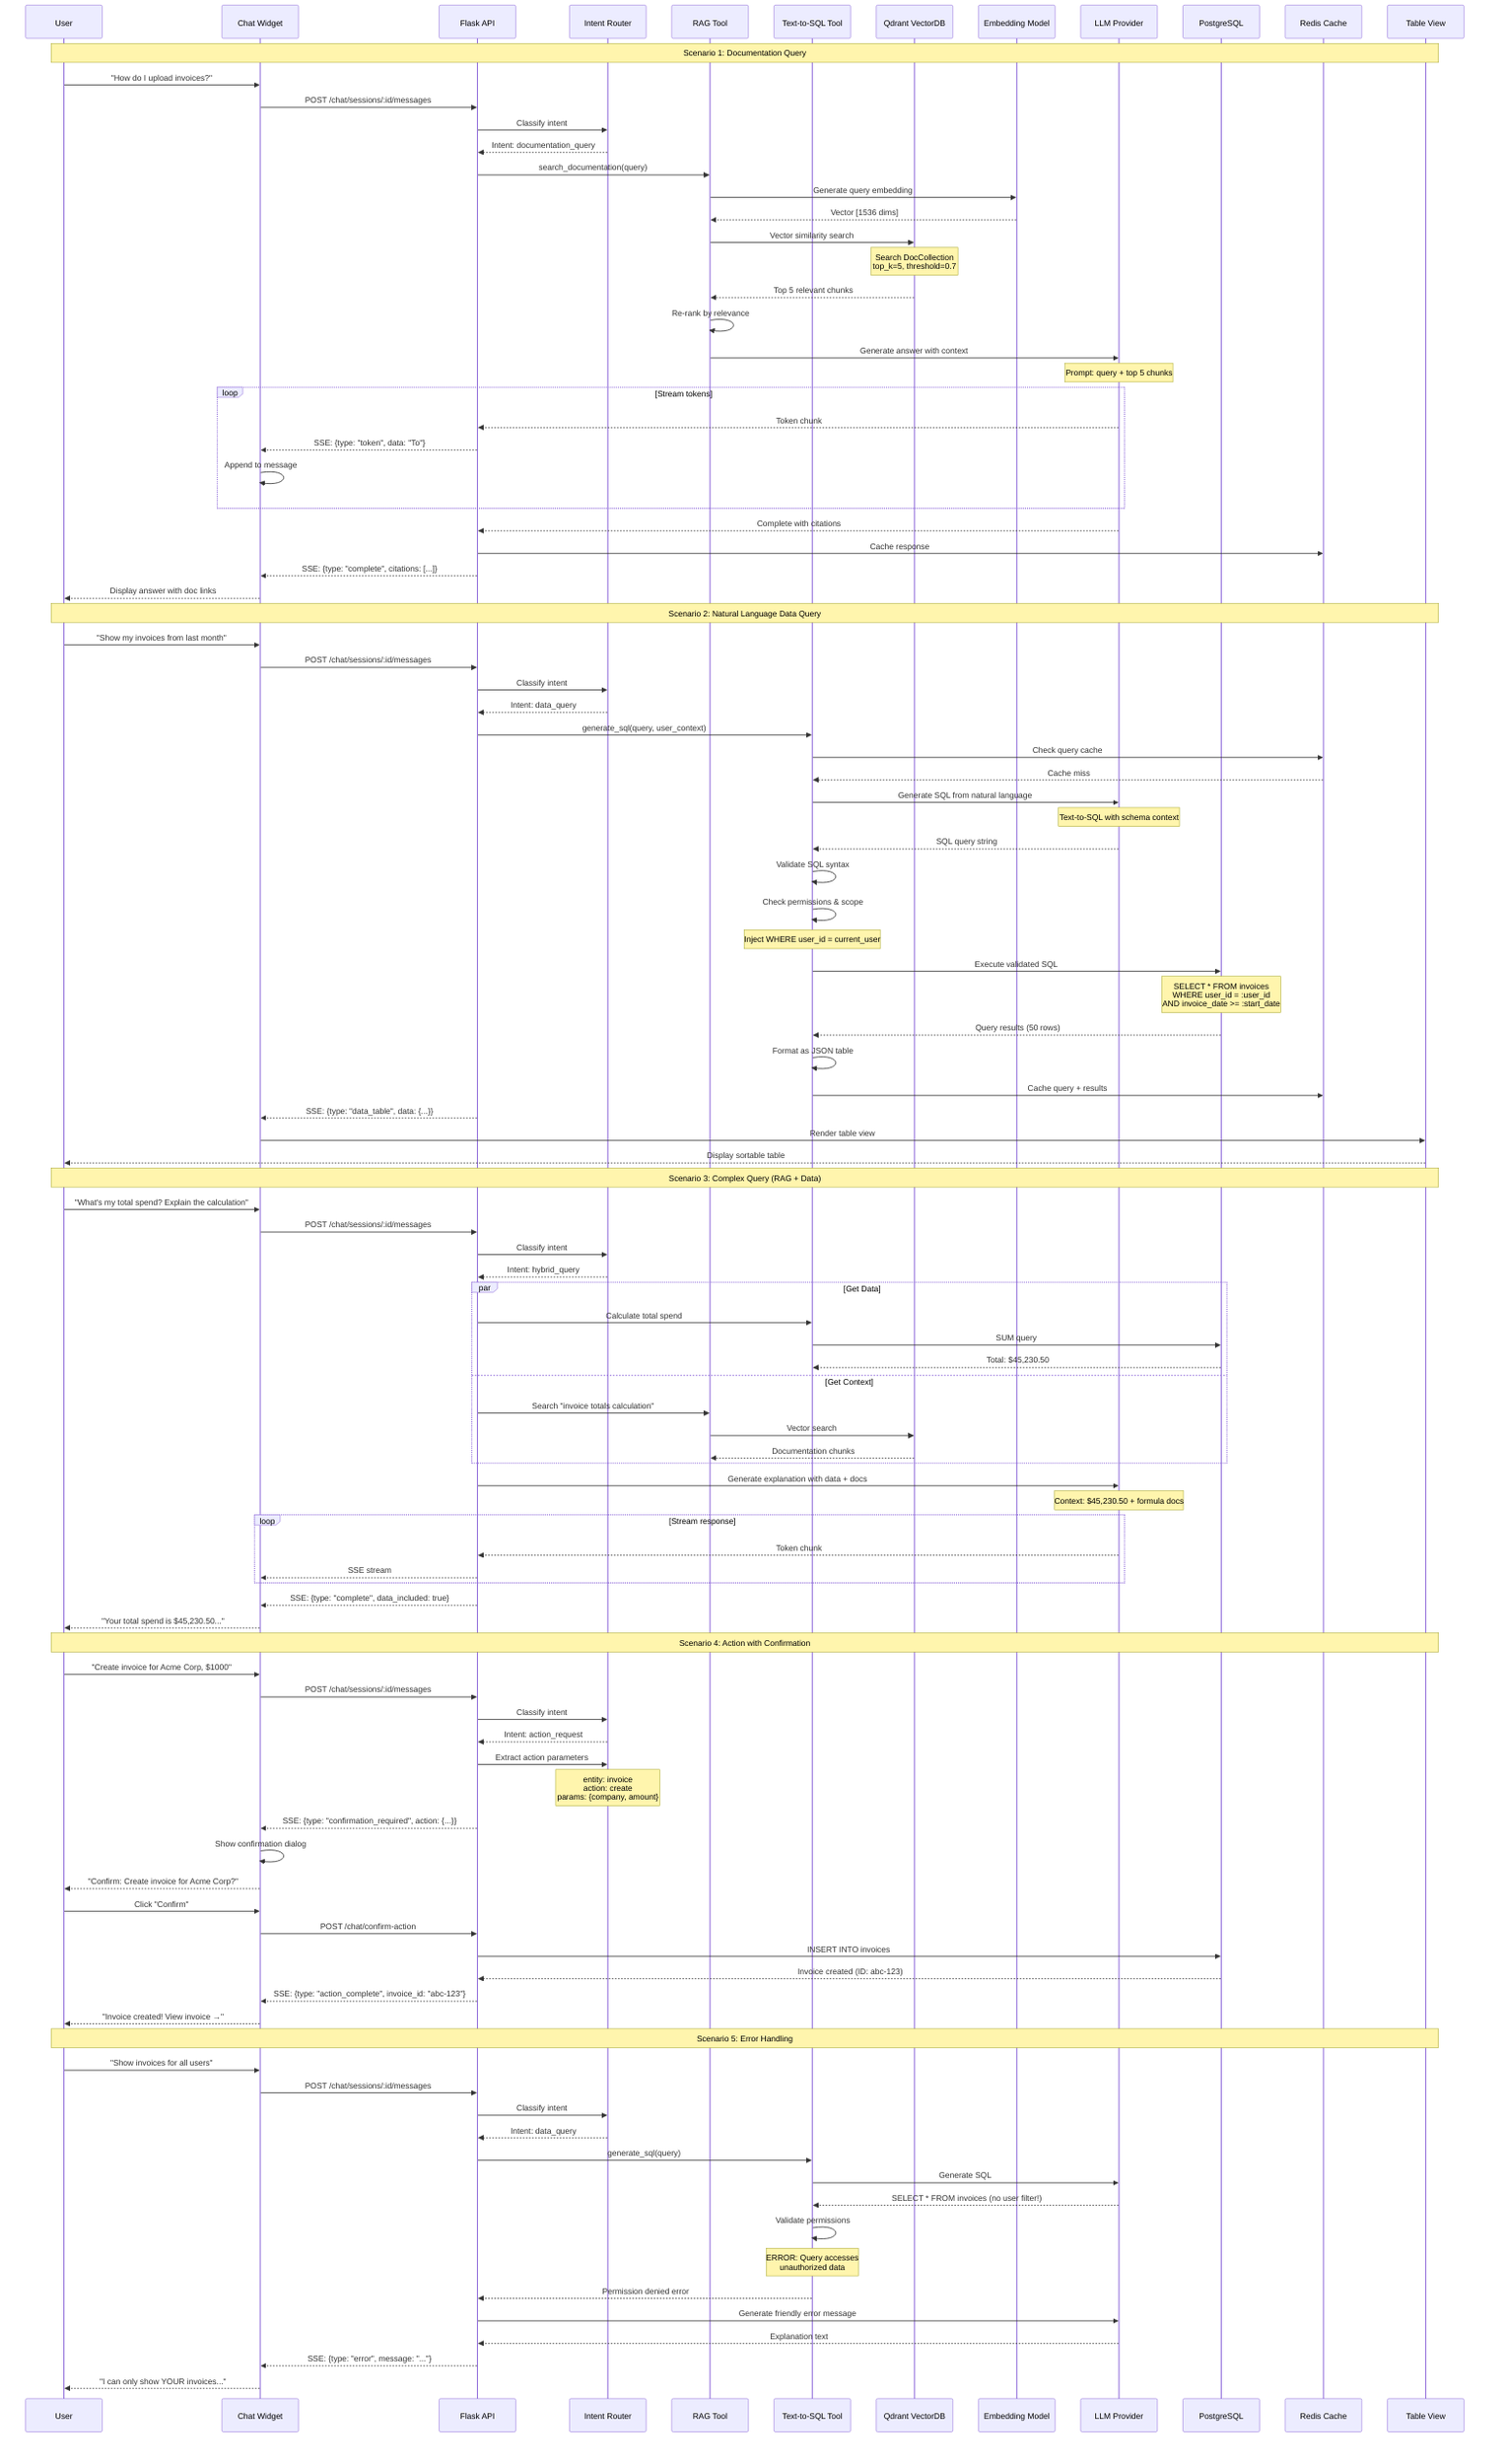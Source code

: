 sequenceDiagram
    %% Chat Agent Data Flow - Complete Interaction Patterns

    participant User
    participant ChatUI as Chat Widget
    participant API as Flask API
    participant Intent as Intent Router
    participant RAG as RAG Tool
    participant SQL as Text-to-SQL Tool
    participant Qdrant as Qdrant VectorDB
    participant Embed as Embedding Model
    participant LLM as LLM Provider
    participant DB as PostgreSQL
    participant Redis as Redis Cache
    participant Table as Table View

    %% Scenario 1: Documentation Query with RAG
    Note over User,Table: Scenario 1: Documentation Query
    User->>ChatUI: "How do I upload invoices?"
    ChatUI->>API: POST /chat/sessions/:id/messages
    API->>Intent: Classify intent
    Intent-->>API: Intent: documentation_query

    API->>RAG: search_documentation(query)
    RAG->>Embed: Generate query embedding
    Embed-->>RAG: Vector [1536 dims]

    RAG->>Qdrant: Vector similarity search
    Note over Qdrant: Search DocCollection<br/>top_k=5, threshold=0.7
    Qdrant-->>RAG: Top 5 relevant chunks

    RAG->>RAG: Re-rank by relevance
    RAG->>LLM: Generate answer with context
    Note over LLM: Prompt: query + top 5 chunks

    loop Stream tokens
        LLM-->>API: Token chunk
        API-->>ChatUI: SSE: {type: "token", data: "To"}
        ChatUI->>ChatUI: Append to message
    end

    LLM-->>API: Complete with citations
    API->>Redis: Cache response
    API-->>ChatUI: SSE: {type: "complete", citations: [...]}
    ChatUI-->>User: Display answer with doc links

    %% Scenario 2: Data Query with Text-to-SQL
    Note over User,Table: Scenario 2: Natural Language Data Query
    User->>ChatUI: "Show my invoices from last month"
    ChatUI->>API: POST /chat/sessions/:id/messages
    API->>Intent: Classify intent
    Intent-->>API: Intent: data_query

    API->>SQL: generate_sql(query, user_context)

    %% Check cache first
    SQL->>Redis: Check query cache
    Redis-->>SQL: Cache miss

    SQL->>LLM: Generate SQL from natural language
    Note over LLM: Text-to-SQL with schema context
    LLM-->>SQL: SQL query string

    SQL->>SQL: Validate SQL syntax
    SQL->>SQL: Check permissions & scope
    Note over SQL: Inject WHERE user_id = current_user

    SQL->>DB: Execute validated SQL
    Note over DB: SELECT * FROM invoices<br/>WHERE user_id = :user_id<br/>AND invoice_date >= :start_date
    DB-->>SQL: Query results (50 rows)

    SQL->>SQL: Format as JSON table
    SQL->>Redis: Cache query + results

    API-->>ChatUI: SSE: {type: "data_table", data: {...}}
    ChatUI->>Table: Render table view
    Table-->>User: Display sortable table

    %% Scenario 3: Mixed Query (RAG + SQL)
    Note over User,Table: Scenario 3: Complex Query (RAG + Data)
    User->>ChatUI: "What's my total spend? Explain the calculation"
    ChatUI->>API: POST /chat/sessions/:id/messages
    API->>Intent: Classify intent
    Intent-->>API: Intent: hybrid_query

    %% First get data
    par Get Data
        API->>SQL: Calculate total spend
        SQL->>DB: SUM query
        DB-->>SQL: Total: $45,230.50
    and Get Context
        API->>RAG: Search "invoice totals calculation"
        RAG->>Qdrant: Vector search
        Qdrant-->>RAG: Documentation chunks
    end

    %% Combine and generate response
    API->>LLM: Generate explanation with data + docs
    Note over LLM: Context: $45,230.50 + formula docs

    loop Stream response
        LLM-->>API: Token chunk
        API-->>ChatUI: SSE stream
    end

    API-->>ChatUI: SSE: {type: "complete", data_included: true}
    ChatUI-->>User: "Your total spend is $45,230.50..."

    %% Scenario 4: Action Request with Confirmation
    Note over User,Table: Scenario 4: Action with Confirmation
    User->>ChatUI: "Create invoice for Acme Corp, $1000"
    ChatUI->>API: POST /chat/sessions/:id/messages
    API->>Intent: Classify intent
    Intent-->>API: Intent: action_request

    API->>Intent: Extract action parameters
    Note over Intent: entity: invoice<br/>action: create<br/>params: {company, amount}

    API-->>ChatUI: SSE: {type: "confirmation_required", action: {...}}
    ChatUI->>ChatUI: Show confirmation dialog
    ChatUI-->>User: "Confirm: Create invoice for Acme Corp?"

    User->>ChatUI: Click "Confirm"
    ChatUI->>API: POST /chat/confirm-action
    API->>DB: INSERT INTO invoices
    DB-->>API: Invoice created (ID: abc-123)

    API-->>ChatUI: SSE: {type: "action_complete", invoice_id: "abc-123"}
    ChatUI-->>User: "Invoice created! View invoice →"

    %% Scenario 5: Error Handling
    Note over User,Table: Scenario 5: Error Handling
    User->>ChatUI: "Show invoices for all users"
    ChatUI->>API: POST /chat/sessions/:id/messages
    API->>Intent: Classify intent
    Intent-->>API: Intent: data_query

    API->>SQL: generate_sql(query)
    SQL->>LLM: Generate SQL
    LLM-->>SQL: SELECT * FROM invoices (no user filter!)

    SQL->>SQL: Validate permissions
    Note over SQL: ERROR: Query accesses<br/>unauthorized data

    SQL-->>API: Permission denied error
    API->>LLM: Generate friendly error message
    LLM-->>API: Explanation text

    API-->>ChatUI: SSE: {type: "error", message: "..."}
    ChatUI-->>User: "I can only show YOUR invoices..."
